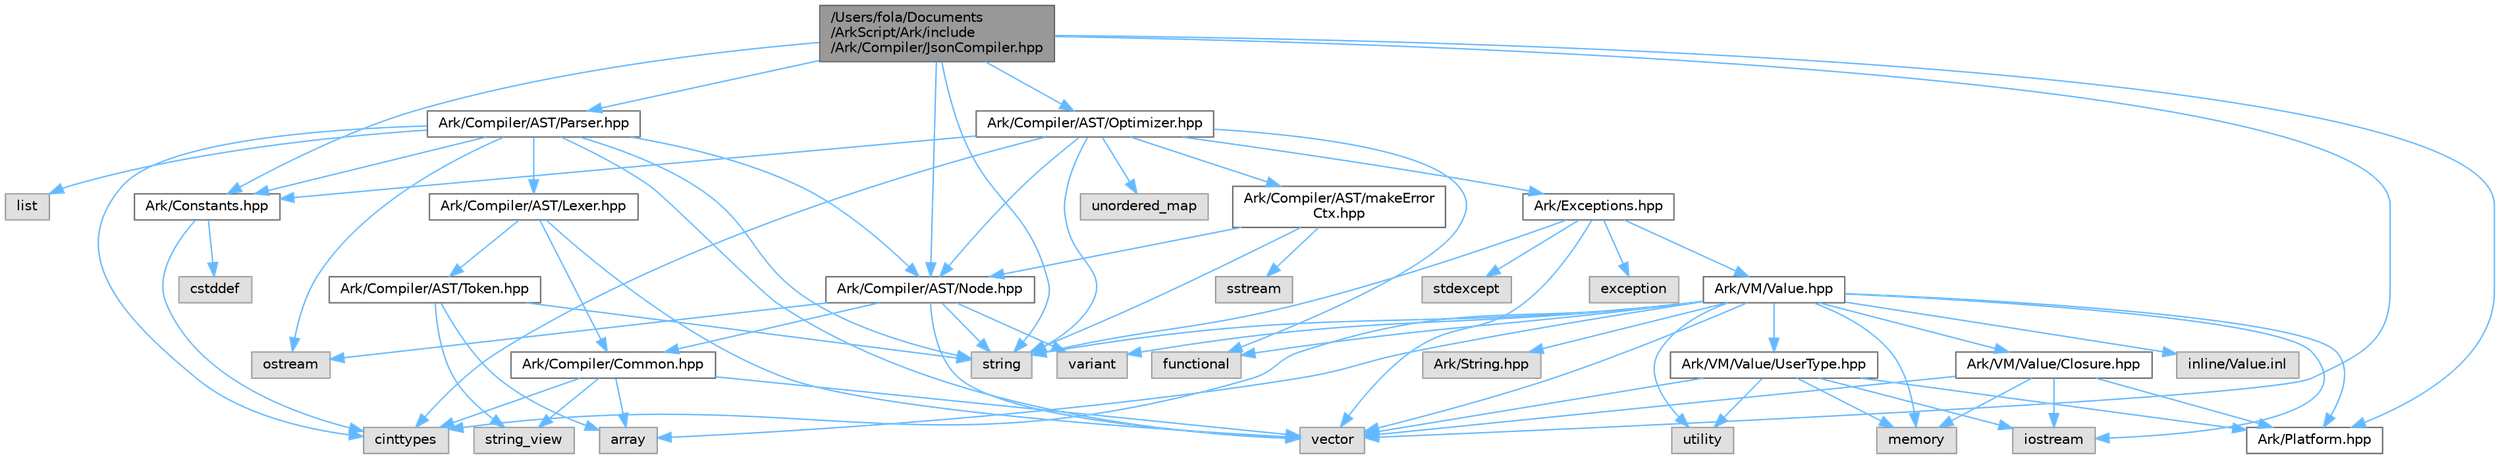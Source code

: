 digraph "/Users/fola/Documents/ArkScript/Ark/include/Ark/Compiler/JsonCompiler.hpp"
{
 // INTERACTIVE_SVG=YES
 // LATEX_PDF_SIZE
  bgcolor="transparent";
  edge [fontname=Helvetica,fontsize=10,labelfontname=Helvetica,labelfontsize=10];
  node [fontname=Helvetica,fontsize=10,shape=box,height=0.2,width=0.4];
  Node1 [label="/Users/fola/Documents\l/ArkScript/Ark/include\l/Ark/Compiler/JsonCompiler.hpp",height=0.2,width=0.4,color="gray40", fillcolor="grey60", style="filled", fontcolor="black",tooltip=" "];
  Node1 -> Node2 [color="steelblue1",style="solid"];
  Node2 [label="vector",height=0.2,width=0.4,color="grey60", fillcolor="#E0E0E0", style="filled",tooltip=" "];
  Node1 -> Node3 [color="steelblue1",style="solid"];
  Node3 [label="string",height=0.2,width=0.4,color="grey60", fillcolor="#E0E0E0", style="filled",tooltip=" "];
  Node1 -> Node4 [color="steelblue1",style="solid"];
  Node4 [label="Ark/Constants.hpp",height=0.2,width=0.4,color="grey40", fillcolor="white", style="filled",URL="$d6/de9/Constants_8hpp.html",tooltip="Constants used by ArkScript."];
  Node4 -> Node5 [color="steelblue1",style="solid"];
  Node5 [label="cinttypes",height=0.2,width=0.4,color="grey60", fillcolor="#E0E0E0", style="filled",tooltip=" "];
  Node4 -> Node6 [color="steelblue1",style="solid"];
  Node6 [label="cstddef",height=0.2,width=0.4,color="grey60", fillcolor="#E0E0E0", style="filled",tooltip=" "];
  Node1 -> Node7 [color="steelblue1",style="solid"];
  Node7 [label="Ark/Platform.hpp",height=0.2,width=0.4,color="grey40", fillcolor="white", style="filled",URL="$d5/d40/Platform_8hpp.html",tooltip="ArkScript configuration macros."];
  Node1 -> Node8 [color="steelblue1",style="solid"];
  Node8 [label="Ark/Compiler/AST/Node.hpp",height=0.2,width=0.4,color="grey40", fillcolor="white", style="filled",URL="$d7/dc6/Node_8hpp.html",tooltip="AST node used by the parser, optimizer and compiler."];
  Node8 -> Node9 [color="steelblue1",style="solid"];
  Node9 [label="variant",height=0.2,width=0.4,color="grey60", fillcolor="#E0E0E0", style="filled",tooltip=" "];
  Node8 -> Node10 [color="steelblue1",style="solid"];
  Node10 [label="ostream",height=0.2,width=0.4,color="grey60", fillcolor="#E0E0E0", style="filled",tooltip=" "];
  Node8 -> Node3 [color="steelblue1",style="solid"];
  Node8 -> Node2 [color="steelblue1",style="solid"];
  Node8 -> Node11 [color="steelblue1",style="solid"];
  Node11 [label="Ark/Compiler/Common.hpp",height=0.2,width=0.4,color="grey40", fillcolor="white", style="filled",URL="$d8/ddd/Common_8hpp.html",tooltip="Common code for the compiler."];
  Node11 -> Node12 [color="steelblue1",style="solid"];
  Node12 [label="array",height=0.2,width=0.4,color="grey60", fillcolor="#E0E0E0", style="filled",tooltip=" "];
  Node11 -> Node13 [color="steelblue1",style="solid"];
  Node13 [label="string_view",height=0.2,width=0.4,color="grey60", fillcolor="#E0E0E0", style="filled",tooltip=" "];
  Node11 -> Node2 [color="steelblue1",style="solid"];
  Node11 -> Node5 [color="steelblue1",style="solid"];
  Node1 -> Node14 [color="steelblue1",style="solid"];
  Node14 [label="Ark/Compiler/AST/Parser.hpp",height=0.2,width=0.4,color="grey40", fillcolor="white", style="filled",URL="$d7/ddd/Parser_8hpp.html",tooltip="Parses a token stream into an AST by using the Ark::Node."];
  Node14 -> Node3 [color="steelblue1",style="solid"];
  Node14 -> Node15 [color="steelblue1",style="solid"];
  Node15 [label="list",height=0.2,width=0.4,color="grey60", fillcolor="#E0E0E0", style="filled",tooltip=" "];
  Node14 -> Node10 [color="steelblue1",style="solid"];
  Node14 -> Node2 [color="steelblue1",style="solid"];
  Node14 -> Node5 [color="steelblue1",style="solid"];
  Node14 -> Node4 [color="steelblue1",style="solid"];
  Node14 -> Node16 [color="steelblue1",style="solid"];
  Node16 [label="Ark/Compiler/AST/Lexer.hpp",height=0.2,width=0.4,color="grey40", fillcolor="white", style="filled",URL="$da/d79/Lexer_8hpp.html",tooltip="Tokenize ArkScript code."];
  Node16 -> Node2 [color="steelblue1",style="solid"];
  Node16 -> Node17 [color="steelblue1",style="solid"];
  Node17 [label="Ark/Compiler/AST/Token.hpp",height=0.2,width=0.4,color="grey40", fillcolor="white", style="filled",URL="$d3/d6e/Token_8hpp.html",tooltip="Token definition for ArkScript."];
  Node17 -> Node12 [color="steelblue1",style="solid"];
  Node17 -> Node3 [color="steelblue1",style="solid"];
  Node17 -> Node13 [color="steelblue1",style="solid"];
  Node16 -> Node11 [color="steelblue1",style="solid"];
  Node14 -> Node8 [color="steelblue1",style="solid"];
  Node1 -> Node18 [color="steelblue1",style="solid"];
  Node18 [label="Ark/Compiler/AST/Optimizer.hpp",height=0.2,width=0.4,color="grey40", fillcolor="white", style="filled",URL="$db/d93/Optimizer_8hpp.html",tooltip="Optimizes a given ArkScript AST."];
  Node18 -> Node19 [color="steelblue1",style="solid"];
  Node19 [label="functional",height=0.2,width=0.4,color="grey60", fillcolor="#E0E0E0", style="filled",tooltip=" "];
  Node18 -> Node20 [color="steelblue1",style="solid"];
  Node20 [label="unordered_map",height=0.2,width=0.4,color="grey60", fillcolor="#E0E0E0", style="filled",tooltip=" "];
  Node18 -> Node3 [color="steelblue1",style="solid"];
  Node18 -> Node5 [color="steelblue1",style="solid"];
  Node18 -> Node8 [color="steelblue1",style="solid"];
  Node18 -> Node21 [color="steelblue1",style="solid"];
  Node21 [label="Ark/Exceptions.hpp",height=0.2,width=0.4,color="grey40", fillcolor="white", style="filled",URL="$d2/de9/Exceptions_8hpp.html",tooltip="ArkScript homemade exceptions."];
  Node21 -> Node22 [color="steelblue1",style="solid"];
  Node22 [label="exception",height=0.2,width=0.4,color="grey60", fillcolor="#E0E0E0", style="filled",tooltip=" "];
  Node21 -> Node3 [color="steelblue1",style="solid"];
  Node21 -> Node2 [color="steelblue1",style="solid"];
  Node21 -> Node23 [color="steelblue1",style="solid"];
  Node23 [label="stdexcept",height=0.2,width=0.4,color="grey60", fillcolor="#E0E0E0", style="filled",tooltip=" "];
  Node21 -> Node24 [color="steelblue1",style="solid"];
  Node24 [label="Ark/VM/Value.hpp",height=0.2,width=0.4,color="grey40", fillcolor="white", style="filled",URL="$de/dfd/Value_8hpp.html",tooltip=" "];
  Node24 -> Node2 [color="steelblue1",style="solid"];
  Node24 -> Node9 [color="steelblue1",style="solid"];
  Node24 -> Node3 [color="steelblue1",style="solid"];
  Node24 -> Node5 [color="steelblue1",style="solid"];
  Node24 -> Node25 [color="steelblue1",style="solid"];
  Node25 [label="iostream",height=0.2,width=0.4,color="grey60", fillcolor="#E0E0E0", style="filled",tooltip=" "];
  Node24 -> Node26 [color="steelblue1",style="solid"];
  Node26 [label="memory",height=0.2,width=0.4,color="grey60", fillcolor="#E0E0E0", style="filled",tooltip=" "];
  Node24 -> Node19 [color="steelblue1",style="solid"];
  Node24 -> Node27 [color="steelblue1",style="solid"];
  Node27 [label="utility",height=0.2,width=0.4,color="grey60", fillcolor="#E0E0E0", style="filled",tooltip=" "];
  Node24 -> Node28 [color="steelblue1",style="solid"];
  Node28 [label="Ark/String.hpp",height=0.2,width=0.4,color="grey60", fillcolor="#E0E0E0", style="filled",tooltip=" "];
  Node24 -> Node12 [color="steelblue1",style="solid"];
  Node24 -> Node29 [color="steelblue1",style="solid"];
  Node29 [label="Ark/VM/Value/Closure.hpp",height=0.2,width=0.4,color="grey40", fillcolor="white", style="filled",URL="$dc/dd5/Closure_8hpp.html",tooltip="Subtype of the value type, handling closures."];
  Node29 -> Node26 [color="steelblue1",style="solid"];
  Node29 -> Node2 [color="steelblue1",style="solid"];
  Node29 -> Node25 [color="steelblue1",style="solid"];
  Node29 -> Node7 [color="steelblue1",style="solid"];
  Node24 -> Node30 [color="steelblue1",style="solid"];
  Node30 [label="Ark/VM/Value/UserType.hpp",height=0.2,width=0.4,color="grey40", fillcolor="white", style="filled",URL="$dc/d3d/UserType_8hpp.html",tooltip="Subtype of the value, capable of handling any C++ type."];
  Node30 -> Node25 [color="steelblue1",style="solid"];
  Node30 -> Node2 [color="steelblue1",style="solid"];
  Node30 -> Node27 [color="steelblue1",style="solid"];
  Node30 -> Node26 [color="steelblue1",style="solid"];
  Node30 -> Node7 [color="steelblue1",style="solid"];
  Node24 -> Node7 [color="steelblue1",style="solid"];
  Node24 -> Node31 [color="steelblue1",style="solid"];
  Node31 [label="inline/Value.inl",height=0.2,width=0.4,color="grey60", fillcolor="#E0E0E0", style="filled",tooltip=" "];
  Node18 -> Node4 [color="steelblue1",style="solid"];
  Node18 -> Node32 [color="steelblue1",style="solid"];
  Node32 [label="Ark/Compiler/AST/makeError\lCtx.hpp",height=0.2,width=0.4,color="grey40", fillcolor="white", style="filled",URL="$dc/dc5/makeErrorCtx_8hpp.html",tooltip="Create string error context for AST errors."];
  Node32 -> Node33 [color="steelblue1",style="solid"];
  Node33 [label="sstream",height=0.2,width=0.4,color="grey60", fillcolor="#E0E0E0", style="filled",tooltip=" "];
  Node32 -> Node3 [color="steelblue1",style="solid"];
  Node32 -> Node8 [color="steelblue1",style="solid"];
}
